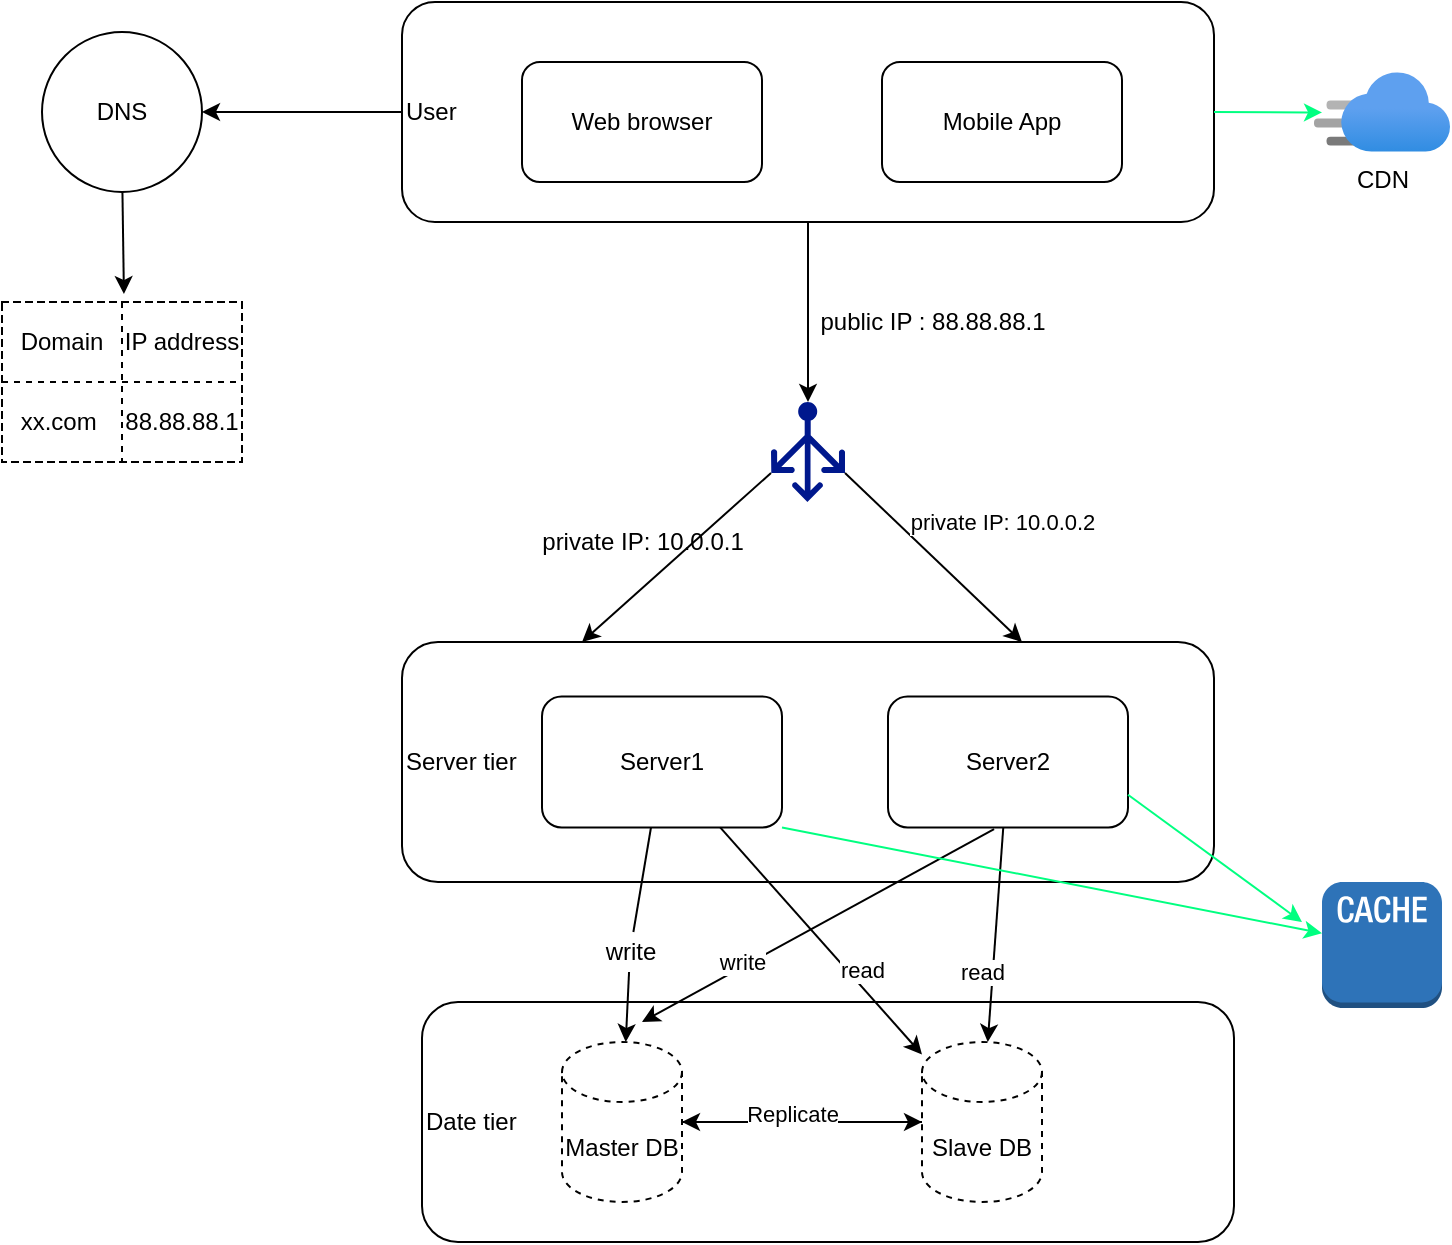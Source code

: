 <mxfile version="18.1.1" type="github">
  <diagram id="gj4aTC-naOryA_Uupt_q" name="Page-1">
    <mxGraphModel dx="1455" dy="994" grid="1" gridSize="10" guides="1" tooltips="1" connect="1" arrows="1" fold="1" page="1" pageScale="1" pageWidth="827" pageHeight="1169" math="0" shadow="0">
      <root>
        <mxCell id="0" />
        <mxCell id="1" parent="0" />
        <mxCell id="CJqXhBErPTdrTc08tHEn-7" style="edgeStyle=orthogonalEdgeStyle;rounded=0;orthogonalLoop=1;jettySize=auto;html=1;" edge="1" parent="1" source="CJqXhBErPTdrTc08tHEn-4">
          <mxGeometry relative="1" as="geometry">
            <mxPoint x="483" y="300" as="targetPoint" />
          </mxGeometry>
        </mxCell>
        <mxCell id="CJqXhBErPTdrTc08tHEn-48" style="edgeStyle=none;rounded=0;orthogonalLoop=1;jettySize=auto;html=1;entryX=0.508;entryY=-0.1;entryDx=0;entryDy=0;entryPerimeter=0;" edge="1" parent="1" source="CJqXhBErPTdrTc08tHEn-1" target="CJqXhBErPTdrTc08tHEn-20">
          <mxGeometry relative="1" as="geometry" />
        </mxCell>
        <mxCell id="CJqXhBErPTdrTc08tHEn-1" value="DNS" style="ellipse;whiteSpace=wrap;html=1;aspect=fixed;" vertex="1" parent="1">
          <mxGeometry x="100" y="115" width="80" height="80" as="geometry" />
        </mxCell>
        <mxCell id="CJqXhBErPTdrTc08tHEn-13" style="rounded=0;orthogonalLoop=1;jettySize=auto;html=1;exitX=0;exitY=0.71;exitDx=0;exitDy=0;exitPerimeter=0;" edge="1" parent="1" source="CJqXhBErPTdrTc08tHEn-5">
          <mxGeometry relative="1" as="geometry">
            <mxPoint x="370" y="420" as="targetPoint" />
          </mxGeometry>
        </mxCell>
        <mxCell id="CJqXhBErPTdrTc08tHEn-14" style="edgeStyle=none;rounded=0;orthogonalLoop=1;jettySize=auto;html=1;exitX=1;exitY=0.71;exitDx=0;exitDy=0;exitPerimeter=0;" edge="1" parent="1" source="CJqXhBErPTdrTc08tHEn-5">
          <mxGeometry relative="1" as="geometry">
            <mxPoint x="590" y="420" as="targetPoint" />
          </mxGeometry>
        </mxCell>
        <mxCell id="CJqXhBErPTdrTc08tHEn-16" value="private IP: 10.0.0.2" style="edgeLabel;html=1;align=center;verticalAlign=middle;resizable=0;points=[];" vertex="1" connectable="0" parent="CJqXhBErPTdrTc08tHEn-14">
          <mxGeometry x="-0.174" y="-2" relative="1" as="geometry">
            <mxPoint x="43" y="-12" as="offset" />
          </mxGeometry>
        </mxCell>
        <mxCell id="CJqXhBErPTdrTc08tHEn-5" value="" style="sketch=0;aspect=fixed;pointerEvents=1;shadow=0;dashed=0;html=1;strokeColor=none;labelPosition=center;verticalLabelPosition=bottom;verticalAlign=top;align=center;fillColor=#00188D;shape=mxgraph.azure.load_balancer_generic" vertex="1" parent="1">
          <mxGeometry x="464.5" y="300" width="37" height="50" as="geometry" />
        </mxCell>
        <mxCell id="CJqXhBErPTdrTc08tHEn-11" value="" style="group;dashed=1;" vertex="1" connectable="0" parent="1">
          <mxGeometry x="280" y="420" width="406" height="120" as="geometry" />
        </mxCell>
        <mxCell id="CJqXhBErPTdrTc08tHEn-8" value="Server tier" style="rounded=1;whiteSpace=wrap;html=1;align=left;" vertex="1" parent="CJqXhBErPTdrTc08tHEn-11">
          <mxGeometry width="406" height="120.0" as="geometry" />
        </mxCell>
        <mxCell id="CJqXhBErPTdrTc08tHEn-9" value="Server1" style="rounded=1;whiteSpace=wrap;html=1;" vertex="1" parent="CJqXhBErPTdrTc08tHEn-11">
          <mxGeometry x="70" y="27.273" width="120" height="65.455" as="geometry" />
        </mxCell>
        <mxCell id="CJqXhBErPTdrTc08tHEn-10" value="Server2" style="rounded=1;whiteSpace=wrap;html=1;" vertex="1" parent="CJqXhBErPTdrTc08tHEn-11">
          <mxGeometry x="243" y="27.273" width="120" height="65.455" as="geometry" />
        </mxCell>
        <mxCell id="CJqXhBErPTdrTc08tHEn-12" value="" style="group" vertex="1" connectable="0" parent="1">
          <mxGeometry x="280" y="100" width="406" height="110" as="geometry" />
        </mxCell>
        <mxCell id="CJqXhBErPTdrTc08tHEn-4" value="User" style="rounded=1;whiteSpace=wrap;html=1;align=left;" vertex="1" parent="CJqXhBErPTdrTc08tHEn-12">
          <mxGeometry width="406" height="110" as="geometry" />
        </mxCell>
        <mxCell id="CJqXhBErPTdrTc08tHEn-2" value="Web browser" style="rounded=1;whiteSpace=wrap;html=1;" vertex="1" parent="CJqXhBErPTdrTc08tHEn-12">
          <mxGeometry x="60" y="30" width="120" height="60" as="geometry" />
        </mxCell>
        <mxCell id="CJqXhBErPTdrTc08tHEn-3" value="Mobile App&lt;br&gt;" style="rounded=1;whiteSpace=wrap;html=1;" vertex="1" parent="CJqXhBErPTdrTc08tHEn-12">
          <mxGeometry x="240" y="30" width="120" height="60" as="geometry" />
        </mxCell>
        <mxCell id="CJqXhBErPTdrTc08tHEn-15" value="public IP : 88.88.88.1" style="text;html=1;align=center;verticalAlign=middle;resizable=0;points=[];autosize=1;strokeColor=none;fillColor=none;" vertex="1" parent="1">
          <mxGeometry x="480" y="250" width="130" height="20" as="geometry" />
        </mxCell>
        <mxCell id="CJqXhBErPTdrTc08tHEn-17" value="private IP: 10.0.0.1" style="text;html=1;align=center;verticalAlign=middle;resizable=0;points=[];autosize=1;strokeColor=none;fillColor=none;" vertex="1" parent="1">
          <mxGeometry x="340" y="360" width="120" height="20" as="geometry" />
        </mxCell>
        <mxCell id="CJqXhBErPTdrTc08tHEn-18" style="edgeStyle=none;rounded=0;orthogonalLoop=1;jettySize=auto;html=1;entryX=1;entryY=0.5;entryDx=0;entryDy=0;" edge="1" parent="1" source="CJqXhBErPTdrTc08tHEn-4" target="CJqXhBErPTdrTc08tHEn-1">
          <mxGeometry relative="1" as="geometry" />
        </mxCell>
        <mxCell id="CJqXhBErPTdrTc08tHEn-19" value="" style="shape=table;html=1;whiteSpace=wrap;startSize=0;container=1;collapsible=0;childLayout=tableLayout;dashed=1;rounded=0;" vertex="1" parent="1">
          <mxGeometry x="80" y="250" width="120" height="80" as="geometry" />
        </mxCell>
        <mxCell id="CJqXhBErPTdrTc08tHEn-20" value="" style="shape=tableRow;horizontal=0;startSize=0;swimlaneHead=0;swimlaneBody=0;top=0;left=0;bottom=0;right=0;collapsible=0;dropTarget=0;fillColor=none;points=[[0,0.5],[1,0.5]];portConstraint=eastwest;dashed=1;" vertex="1" parent="CJqXhBErPTdrTc08tHEn-19">
          <mxGeometry width="120" height="40" as="geometry" />
        </mxCell>
        <mxCell id="CJqXhBErPTdrTc08tHEn-21" value="Domain" style="shape=partialRectangle;html=1;whiteSpace=wrap;connectable=0;fillColor=none;top=0;left=0;bottom=0;right=0;overflow=hidden;dashed=1;" vertex="1" parent="CJqXhBErPTdrTc08tHEn-20">
          <mxGeometry width="60" height="40" as="geometry">
            <mxRectangle width="60" height="40" as="alternateBounds" />
          </mxGeometry>
        </mxCell>
        <mxCell id="CJqXhBErPTdrTc08tHEn-22" value="IP address" style="shape=partialRectangle;html=1;whiteSpace=wrap;connectable=0;fillColor=none;top=0;left=0;bottom=0;right=0;overflow=hidden;dashed=1;" vertex="1" parent="CJqXhBErPTdrTc08tHEn-20">
          <mxGeometry x="60" width="60" height="40" as="geometry">
            <mxRectangle width="60" height="40" as="alternateBounds" />
          </mxGeometry>
        </mxCell>
        <mxCell id="CJqXhBErPTdrTc08tHEn-24" value="" style="shape=tableRow;horizontal=0;startSize=0;swimlaneHead=0;swimlaneBody=0;top=0;left=0;bottom=0;right=0;collapsible=0;dropTarget=0;fillColor=none;points=[[0,0.5],[1,0.5]];portConstraint=eastwest;dashed=1;" vertex="1" parent="CJqXhBErPTdrTc08tHEn-19">
          <mxGeometry y="40" width="120" height="40" as="geometry" />
        </mxCell>
        <mxCell id="CJqXhBErPTdrTc08tHEn-25" value="xx.com&lt;span style=&quot;white-space: pre;&quot;&gt;	&lt;/span&gt;" style="shape=partialRectangle;html=1;whiteSpace=wrap;connectable=0;fillColor=none;top=0;left=0;bottom=0;right=0;overflow=hidden;dashed=1;" vertex="1" parent="CJqXhBErPTdrTc08tHEn-24">
          <mxGeometry width="60" height="40" as="geometry">
            <mxRectangle width="60" height="40" as="alternateBounds" />
          </mxGeometry>
        </mxCell>
        <mxCell id="CJqXhBErPTdrTc08tHEn-26" value="88.88.88.1" style="shape=partialRectangle;html=1;whiteSpace=wrap;connectable=0;fillColor=none;top=0;left=0;bottom=0;right=0;overflow=hidden;dashed=1;" vertex="1" parent="CJqXhBErPTdrTc08tHEn-24">
          <mxGeometry x="60" width="60" height="40" as="geometry">
            <mxRectangle width="60" height="40" as="alternateBounds" />
          </mxGeometry>
        </mxCell>
        <mxCell id="CJqXhBErPTdrTc08tHEn-49" value="" style="group;dashed=1;" vertex="1" connectable="0" parent="1">
          <mxGeometry x="290" y="600" width="406" height="120" as="geometry" />
        </mxCell>
        <mxCell id="CJqXhBErPTdrTc08tHEn-50" value="Date tier" style="rounded=1;whiteSpace=wrap;html=1;align=left;" vertex="1" parent="CJqXhBErPTdrTc08tHEn-49">
          <mxGeometry width="406" height="120.0" as="geometry" />
        </mxCell>
        <mxCell id="CJqXhBErPTdrTc08tHEn-55" style="edgeStyle=none;rounded=0;orthogonalLoop=1;jettySize=auto;html=1;entryX=0;entryY=0.5;entryDx=0;entryDy=0;entryPerimeter=0;" edge="1" parent="CJqXhBErPTdrTc08tHEn-49" source="CJqXhBErPTdrTc08tHEn-53" target="CJqXhBErPTdrTc08tHEn-54">
          <mxGeometry relative="1" as="geometry" />
        </mxCell>
        <mxCell id="CJqXhBErPTdrTc08tHEn-53" value="Master DB" style="shape=cylinder3;whiteSpace=wrap;html=1;boundedLbl=1;backgroundOutline=1;size=15;rounded=0;dashed=1;" vertex="1" parent="CJqXhBErPTdrTc08tHEn-49">
          <mxGeometry x="70" y="20" width="60" height="80" as="geometry" />
        </mxCell>
        <mxCell id="CJqXhBErPTdrTc08tHEn-56" style="edgeStyle=none;rounded=0;orthogonalLoop=1;jettySize=auto;html=1;" edge="1" parent="CJqXhBErPTdrTc08tHEn-49" source="CJqXhBErPTdrTc08tHEn-54" target="CJqXhBErPTdrTc08tHEn-53">
          <mxGeometry relative="1" as="geometry" />
        </mxCell>
        <mxCell id="CJqXhBErPTdrTc08tHEn-57" value="Replicate" style="edgeLabel;html=1;align=center;verticalAlign=middle;resizable=0;points=[];" vertex="1" connectable="0" parent="CJqXhBErPTdrTc08tHEn-56">
          <mxGeometry x="0.083" y="-4" relative="1" as="geometry">
            <mxPoint as="offset" />
          </mxGeometry>
        </mxCell>
        <mxCell id="CJqXhBErPTdrTc08tHEn-54" value="Slave DB" style="shape=cylinder3;whiteSpace=wrap;html=1;boundedLbl=1;backgroundOutline=1;size=15;rounded=0;dashed=1;" vertex="1" parent="CJqXhBErPTdrTc08tHEn-49">
          <mxGeometry x="250" y="20" width="60" height="80" as="geometry" />
        </mxCell>
        <mxCell id="CJqXhBErPTdrTc08tHEn-58" style="edgeStyle=none;rounded=0;orthogonalLoop=1;jettySize=auto;html=1;startArrow=none;" edge="1" parent="1" source="CJqXhBErPTdrTc08tHEn-60" target="CJqXhBErPTdrTc08tHEn-53">
          <mxGeometry relative="1" as="geometry" />
        </mxCell>
        <mxCell id="CJqXhBErPTdrTc08tHEn-59" style="edgeStyle=none;rounded=0;orthogonalLoop=1;jettySize=auto;html=1;exitX=0.442;exitY=1.012;exitDx=0;exitDy=0;exitPerimeter=0;" edge="1" parent="1" source="CJqXhBErPTdrTc08tHEn-10">
          <mxGeometry relative="1" as="geometry">
            <mxPoint x="400" y="610" as="targetPoint" />
          </mxGeometry>
        </mxCell>
        <mxCell id="CJqXhBErPTdrTc08tHEn-61" value="write" style="edgeLabel;html=1;align=center;verticalAlign=middle;resizable=0;points=[];" vertex="1" connectable="0" parent="CJqXhBErPTdrTc08tHEn-59">
          <mxGeometry x="0.04" y="4" relative="1" as="geometry">
            <mxPoint x="-37" y="13" as="offset" />
          </mxGeometry>
        </mxCell>
        <mxCell id="CJqXhBErPTdrTc08tHEn-62" style="edgeStyle=none;rounded=0;orthogonalLoop=1;jettySize=auto;html=1;" edge="1" parent="1" source="CJqXhBErPTdrTc08tHEn-9" target="CJqXhBErPTdrTc08tHEn-54">
          <mxGeometry relative="1" as="geometry" />
        </mxCell>
        <mxCell id="CJqXhBErPTdrTc08tHEn-65" value="read" style="edgeLabel;html=1;align=center;verticalAlign=middle;resizable=0;points=[];" vertex="1" connectable="0" parent="CJqXhBErPTdrTc08tHEn-62">
          <mxGeometry x="0.549" y="-4" relative="1" as="geometry">
            <mxPoint x="-4" y="-19" as="offset" />
          </mxGeometry>
        </mxCell>
        <mxCell id="CJqXhBErPTdrTc08tHEn-63" value="" style="edgeStyle=none;rounded=0;orthogonalLoop=1;jettySize=auto;html=1;" edge="1" parent="1" source="CJqXhBErPTdrTc08tHEn-10" target="CJqXhBErPTdrTc08tHEn-54">
          <mxGeometry relative="1" as="geometry" />
        </mxCell>
        <mxCell id="CJqXhBErPTdrTc08tHEn-64" value="read" style="edgeLabel;html=1;align=center;verticalAlign=middle;resizable=0;points=[];" vertex="1" connectable="0" parent="CJqXhBErPTdrTc08tHEn-63">
          <mxGeometry x="0.021" relative="1" as="geometry">
            <mxPoint x="-7" y="17" as="offset" />
          </mxGeometry>
        </mxCell>
        <mxCell id="CJqXhBErPTdrTc08tHEn-60" value="write" style="text;html=1;align=center;verticalAlign=middle;resizable=0;points=[];autosize=1;strokeColor=none;fillColor=none;" vertex="1" parent="1">
          <mxGeometry x="374" y="565" width="40" height="20" as="geometry" />
        </mxCell>
        <mxCell id="CJqXhBErPTdrTc08tHEn-68" value="" style="edgeStyle=none;rounded=0;orthogonalLoop=1;jettySize=auto;html=1;endArrow=none;" edge="1" parent="1" source="CJqXhBErPTdrTc08tHEn-9" target="CJqXhBErPTdrTc08tHEn-60">
          <mxGeometry relative="1" as="geometry">
            <mxPoint x="406.364" y="512.727" as="sourcePoint" />
            <mxPoint x="394.444" y="620" as="targetPoint" />
          </mxGeometry>
        </mxCell>
        <mxCell id="CJqXhBErPTdrTc08tHEn-69" value="" style="outlineConnect=0;dashed=0;verticalLabelPosition=bottom;verticalAlign=top;align=center;html=1;shape=mxgraph.aws3.cache_node;fillColor=#2E73B8;gradientColor=none;rounded=0;" vertex="1" parent="1">
          <mxGeometry x="740" y="540" width="60" height="63" as="geometry" />
        </mxCell>
        <mxCell id="CJqXhBErPTdrTc08tHEn-70" style="edgeStyle=none;rounded=0;orthogonalLoop=1;jettySize=auto;html=1;exitX=1;exitY=1;exitDx=0;exitDy=0;strokeColor=#00FF80;" edge="1" parent="1" source="CJqXhBErPTdrTc08tHEn-9" target="CJqXhBErPTdrTc08tHEn-69">
          <mxGeometry relative="1" as="geometry" />
        </mxCell>
        <mxCell id="CJqXhBErPTdrTc08tHEn-71" style="edgeStyle=none;rounded=0;orthogonalLoop=1;jettySize=auto;html=1;exitX=1;exitY=0.75;exitDx=0;exitDy=0;strokeColor=#00FF80;" edge="1" parent="1" source="CJqXhBErPTdrTc08tHEn-10">
          <mxGeometry relative="1" as="geometry">
            <mxPoint x="730" y="560" as="targetPoint" />
          </mxGeometry>
        </mxCell>
        <mxCell id="CJqXhBErPTdrTc08tHEn-72" value="CDN" style="aspect=fixed;html=1;points=[];align=center;image;fontSize=12;image=img/lib/azure2/networking/CDN_Profiles.svg;rounded=0;dashed=1;" vertex="1" parent="1">
          <mxGeometry x="736" y="135" width="68" height="40" as="geometry" />
        </mxCell>
        <mxCell id="CJqXhBErPTdrTc08tHEn-73" style="edgeStyle=none;rounded=0;orthogonalLoop=1;jettySize=auto;html=1;exitX=1;exitY=0.5;exitDx=0;exitDy=0;entryX=0.059;entryY=0.506;entryDx=0;entryDy=0;entryPerimeter=0;strokeColor=#00FF80;" edge="1" parent="1" source="CJqXhBErPTdrTc08tHEn-4" target="CJqXhBErPTdrTc08tHEn-72">
          <mxGeometry relative="1" as="geometry" />
        </mxCell>
      </root>
    </mxGraphModel>
  </diagram>
</mxfile>
